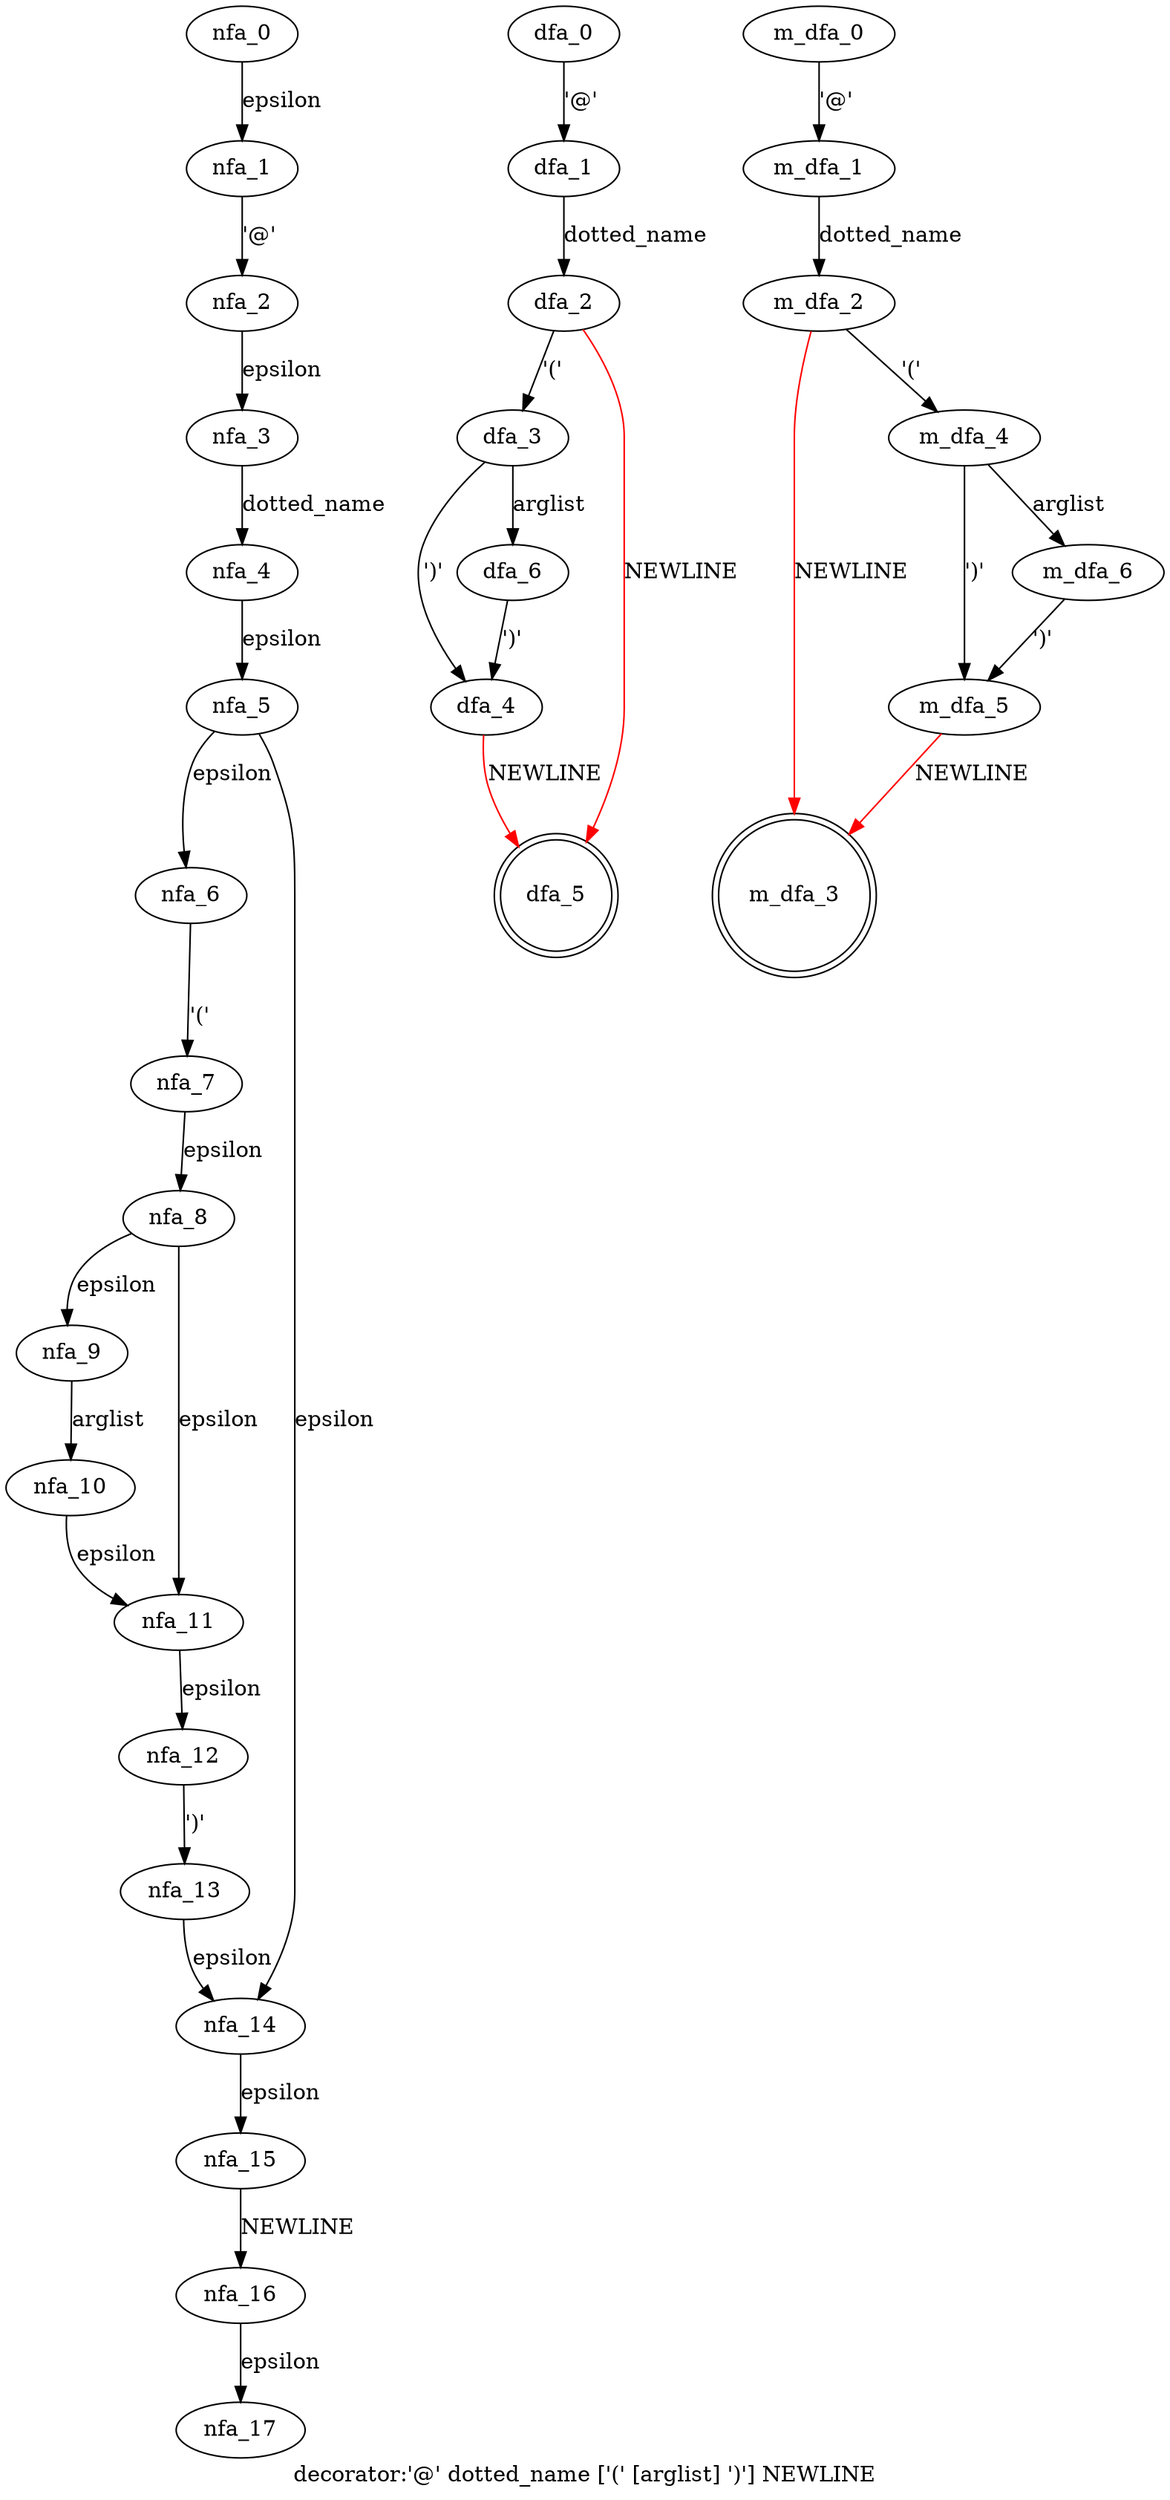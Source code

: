 digraph decorator {
 graph[label="decorator:'@' dotted_name ['(' [arglist] ')'] NEWLINE"]
 subgraph decorator_nfa {
  nfa_0->nfa_1[label="epsilon"]
  nfa_1->nfa_2[label="'@'"]
  nfa_2->nfa_3[label="epsilon"]
  nfa_3->nfa_4[label="dotted_name"]
  nfa_4->nfa_5[label="epsilon"]
  nfa_5->nfa_6[label="epsilon"]
  nfa_6->nfa_7[label="'('"]
  nfa_7->nfa_8[label="epsilon"]
  nfa_8->nfa_9[label="epsilon"]
  nfa_9->nfa_10[label="arglist"]
  nfa_10->nfa_11[label="epsilon"]
  nfa_11->nfa_12[label="epsilon"]
  nfa_12->nfa_13[label="')'"]
  nfa_13->nfa_14[label="epsilon"]
  nfa_14->nfa_15[label="epsilon"]
  nfa_15->nfa_16[label="NEWLINE"]
  nfa_16->nfa_17[label="epsilon"]
  nfa_8->nfa_11[label="epsilon"]
  nfa_5->nfa_14[label="epsilon"]
  }
 subgraph decorator_dfa {
  dfa_0->dfa_1[label="'@'"]
  dfa_1->dfa_2[label="dotted_name"]
  dfa_2->dfa_3[label="'('"]
  dfa_3->dfa_4[label="')'"]
  dfa_4->dfa_5[label="NEWLINE",color=red]
  dfa_3->dfa_6[label="arglist"]
  dfa_6->dfa_4[label="')'"]
  dfa_2->dfa_5[label="NEWLINE",color=red]
  dfa_5[shape=doublecircle]
  }
 subgraph decorator_m_dfa {
  m_dfa_0->m_dfa_1[label="'@'"]
  m_dfa_1->m_dfa_2[label="dotted_name"]
  m_dfa_2->m_dfa_3[label="NEWLINE",color=red]
  m_dfa_2->m_dfa_4[label="'('"]
  m_dfa_4->m_dfa_5[label="')'"]
  m_dfa_5->m_dfa_3[label="NEWLINE",color=red]
  m_dfa_4->m_dfa_6[label="arglist"]
  m_dfa_6->m_dfa_5[label="')'"]
  m_dfa_3[shape=doublecircle]
  }
}
